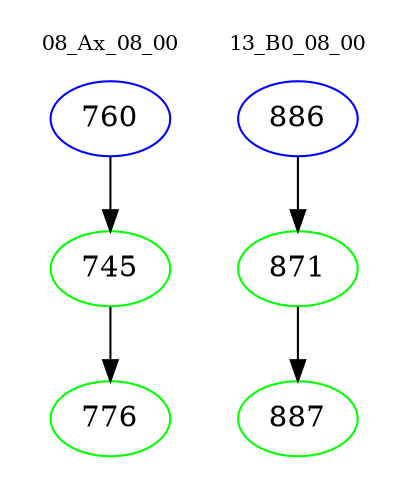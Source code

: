 digraph{
subgraph cluster_0 {
color = white
label = "08_Ax_08_00";
fontsize=10;
T0_760 [label="760", color="blue"]
T0_760 -> T0_745 [color="black"]
T0_745 [label="745", color="green"]
T0_745 -> T0_776 [color="black"]
T0_776 [label="776", color="green"]
}
subgraph cluster_1 {
color = white
label = "13_B0_08_00";
fontsize=10;
T1_886 [label="886", color="blue"]
T1_886 -> T1_871 [color="black"]
T1_871 [label="871", color="green"]
T1_871 -> T1_887 [color="black"]
T1_887 [label="887", color="green"]
}
}
